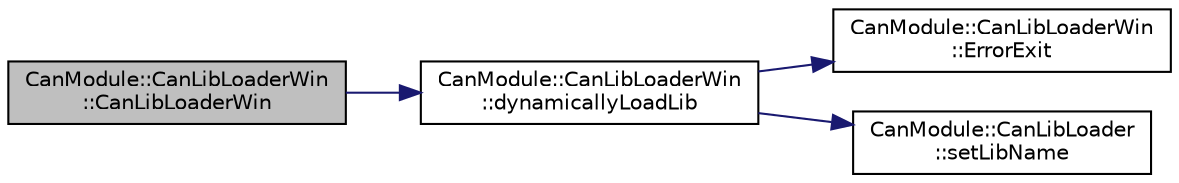 digraph "CanModule::CanLibLoaderWin::CanLibLoaderWin"
{
 // LATEX_PDF_SIZE
  edge [fontname="Helvetica",fontsize="10",labelfontname="Helvetica",labelfontsize="10"];
  node [fontname="Helvetica",fontsize="10",shape=record];
  rankdir="LR";
  Node1 [label="CanModule::CanLibLoaderWin\l::CanLibLoaderWin",height=0.2,width=0.4,color="black", fillcolor="grey75", style="filled", fontcolor="black",tooltip=" "];
  Node1 -> Node2 [color="midnightblue",fontsize="10",style="solid",fontname="Helvetica"];
  Node2 [label="CanModule::CanLibLoaderWin\l::dynamicallyLoadLib",height=0.2,width=0.4,color="black", fillcolor="white", style="filled",URL="$classCanModule_1_1CanLibLoaderWin.html#a8206b2ad7d352ecb8e119b55d2069bc0",tooltip=" "];
  Node2 -> Node3 [color="midnightblue",fontsize="10",style="solid",fontname="Helvetica"];
  Node3 [label="CanModule::CanLibLoaderWin\l::ErrorExit",height=0.2,width=0.4,color="black", fillcolor="white", style="filled",URL="$classCanModule_1_1CanLibLoaderWin.html#ab8df128060b2e76465da474e4fdc8ad5",tooltip=" "];
  Node2 -> Node4 [color="midnightblue",fontsize="10",style="solid",fontname="Helvetica"];
  Node4 [label="CanModule::CanLibLoader\l::setLibName",height=0.2,width=0.4,color="black", fillcolor="white", style="filled",URL="$classCanModule_1_1CanLibLoader.html#a6fdf0514c73c030acd7919cd04c7a89d",tooltip=" "];
}
